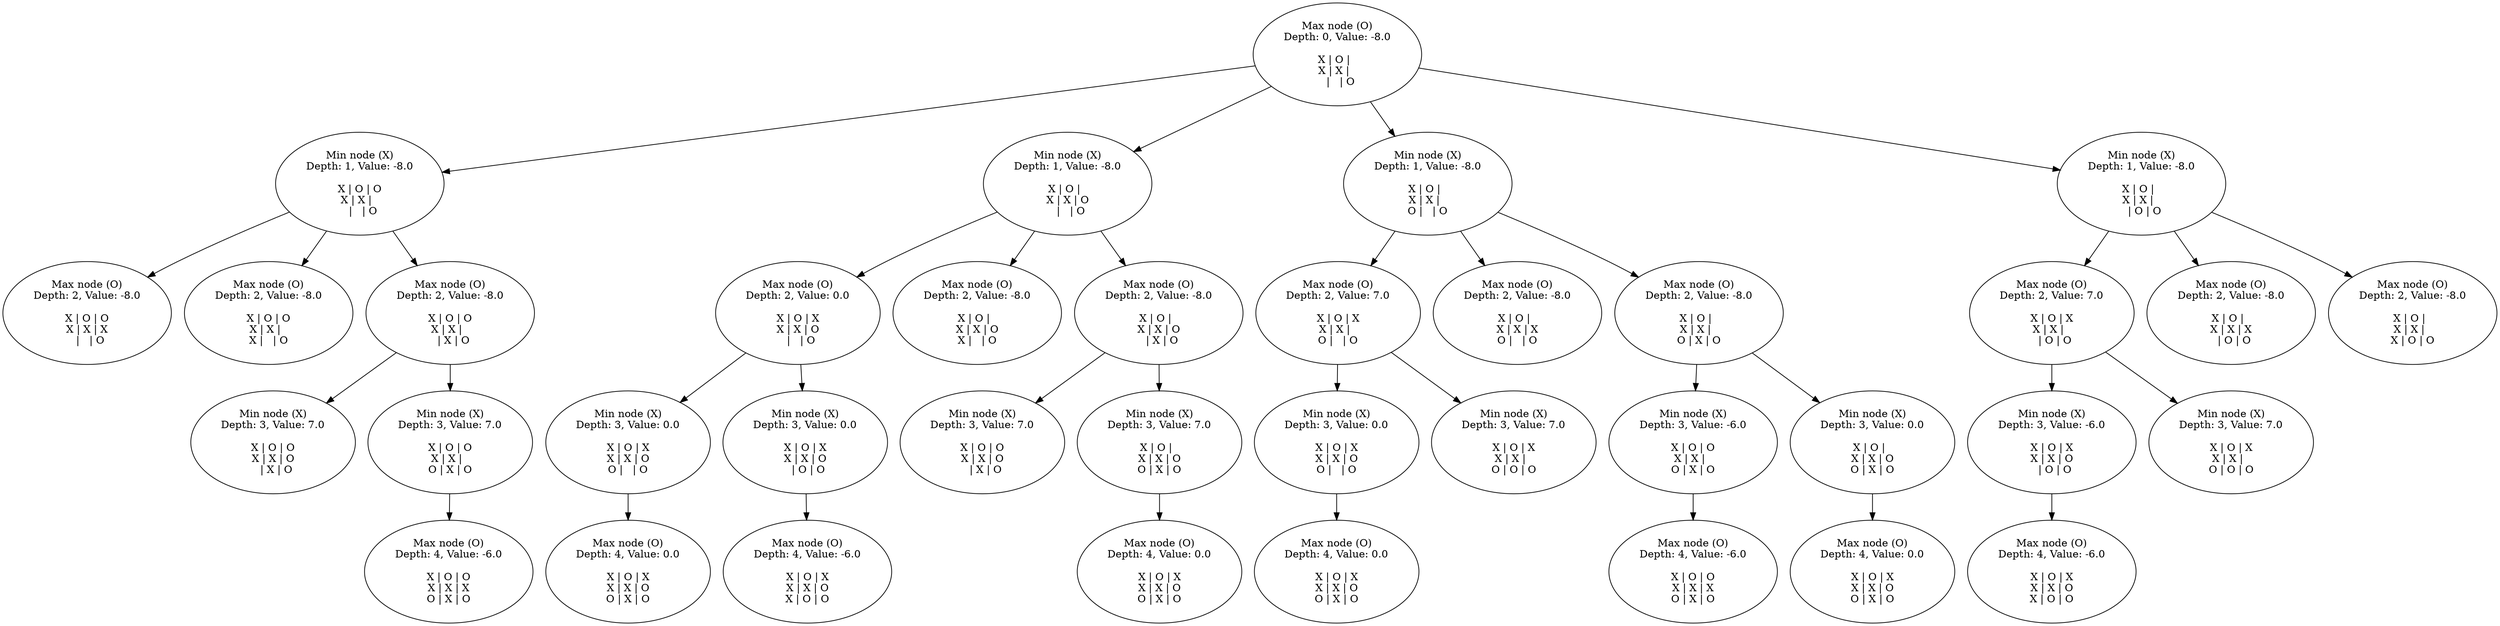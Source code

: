 // The tree
digraph {
	729718241 [label="Max node (O)
Depth: 0, Value: -8.0

X | O |  
X | X |  
  |   | O"]
	642696621 [label="Min node (X)
Depth: 1, Value: -8.0

X | O | O
X | X |  
  |   | O"]
	882787946 [label="Max node (O)
Depth: 2, Value: -8.0

X | O | O
X | X | X
  |   | O"]
	139748450 [label="Max node (O)
Depth: 2, Value: -8.0

X | O | O
X | X |  
X |   | O"]
	363964673 [label="Max node (O)
Depth: 2, Value: -8.0

X | O | O
X | X |  
  | X | O"]
	563030611 [label="Min node (X)
Depth: 3, Value: 7.0

X | O | O
X | X | O
  | X | O"]
	212360516 [label="Min node (X)
Depth: 3, Value: 7.0

X | O | O
X | X |  
O | X | O"]
	797069657 [label="Max node (O)
Depth: 4, Value: -6.0

X | O | O
X | X | X
O | X | O"]
	102357737 [label="Min node (X)
Depth: 1, Value: -8.0

X | O |  
X | X | O
  |   | O"]
	888535073 [label="Max node (O)
Depth: 2, Value: 0.0

X | O | X
X | X | O
  |   | O"]
	1035683334 [label="Min node (X)
Depth: 3, Value: 0.0

X | O | X
X | X | O
O |   | O"]
	911137124 [label="Max node (O)
Depth: 4, Value: 0.0

X | O | X
X | X | O
O | X | O"]
	811534760 [label="Min node (X)
Depth: 3, Value: 0.0

X | O | X
X | X | O
  | O | O"]
	268070201 [label="Max node (O)
Depth: 4, Value: -6.0

X | O | X
X | X | O
X | O | O"]
	1038114678 [label="Max node (O)
Depth: 2, Value: -8.0

X | O |  
X | X | O
X |   | O"]
	416185303 [label="Max node (O)
Depth: 2, Value: -8.0

X | O |  
X | X | O
  | X | O"]
	402366923 [label="Min node (X)
Depth: 3, Value: 7.0

X | O | O
X | X | O
  | X | O"]
	206472188 [label="Min node (X)
Depth: 3, Value: 7.0

X | O |  
X | X | O
O | X | O"]
	438579033 [label="Max node (O)
Depth: 4, Value: 0.0

X | O | X
X | X | O
O | X | O"]
	530319750 [label="Min node (X)
Depth: 1, Value: -8.0

X | O |  
X | X |  
O |   | O"]
	352135702 [label="Max node (O)
Depth: 2, Value: 7.0

X | O | X
X | X |  
O |   | O"]
	768069299 [label="Min node (X)
Depth: 3, Value: 0.0

X | O | X
X | X | O
O |   | O"]
	365696090 [label="Max node (O)
Depth: 4, Value: 0.0

X | O | X
X | X | O
O | X | O"]
	190240465 [label="Min node (X)
Depth: 3, Value: 7.0

X | O | X
X | X |  
O | O | O"]
	970046880 [label="Max node (O)
Depth: 2, Value: -8.0

X | O |  
X | X | X
O |   | O"]
	458237033 [label="Max node (O)
Depth: 2, Value: -8.0

X | O |  
X | X |  
O | X | O"]
	44375153 [label="Min node (X)
Depth: 3, Value: -6.0

X | O | O
X | X |  
O | X | O"]
	839375414 [label="Max node (O)
Depth: 4, Value: -6.0

X | O | O
X | X | X
O | X | O"]
	337837864 [label="Min node (X)
Depth: 3, Value: 0.0

X | O |  
X | X | O
O | X | O"]
	515417768 [label="Max node (O)
Depth: 4, Value: 0.0

X | O | X
X | X | O
O | X | O"]
	382702026 [label="Min node (X)
Depth: 1, Value: -8.0

X | O |  
X | X |  
  | O | O"]
	759299868 [label="Max node (O)
Depth: 2, Value: 7.0

X | O | X
X | X |  
  | O | O"]
	993949811 [label="Min node (X)
Depth: 3, Value: -6.0

X | O | X
X | X | O
  | O | O"]
	644271283 [label="Max node (O)
Depth: 4, Value: -6.0

X | O | X
X | X | O
X | O | O"]
	942110693 [label="Min node (X)
Depth: 3, Value: 7.0

X | O | X
X | X |  
O | O | O"]
	953951168 [label="Max node (O)
Depth: 2, Value: -8.0

X | O |  
X | X | X
  | O | O"]
	190640485 [label="Max node (O)
Depth: 2, Value: -8.0

X | O |  
X | X |  
X | O | O"]
	729718241 -> 642696621
	729718241 -> 102357737
	729718241 -> 530319750
	729718241 -> 382702026
	642696621 -> 882787946
	642696621 -> 139748450
	642696621 -> 363964673
	363964673 -> 563030611
	363964673 -> 212360516
	212360516 -> 797069657
	102357737 -> 888535073
	102357737 -> 1038114678
	102357737 -> 416185303
	888535073 -> 1035683334
	888535073 -> 811534760
	1035683334 -> 911137124
	811534760 -> 268070201
	416185303 -> 402366923
	416185303 -> 206472188
	206472188 -> 438579033
	530319750 -> 352135702
	530319750 -> 970046880
	530319750 -> 458237033
	352135702 -> 768069299
	352135702 -> 190240465
	768069299 -> 365696090
	458237033 -> 44375153
	458237033 -> 337837864
	44375153 -> 839375414
	337837864 -> 515417768
	382702026 -> 759299868
	382702026 -> 953951168
	382702026 -> 190640485
	759299868 -> 993949811
	759299868 -> 942110693
	993949811 -> 644271283
}
